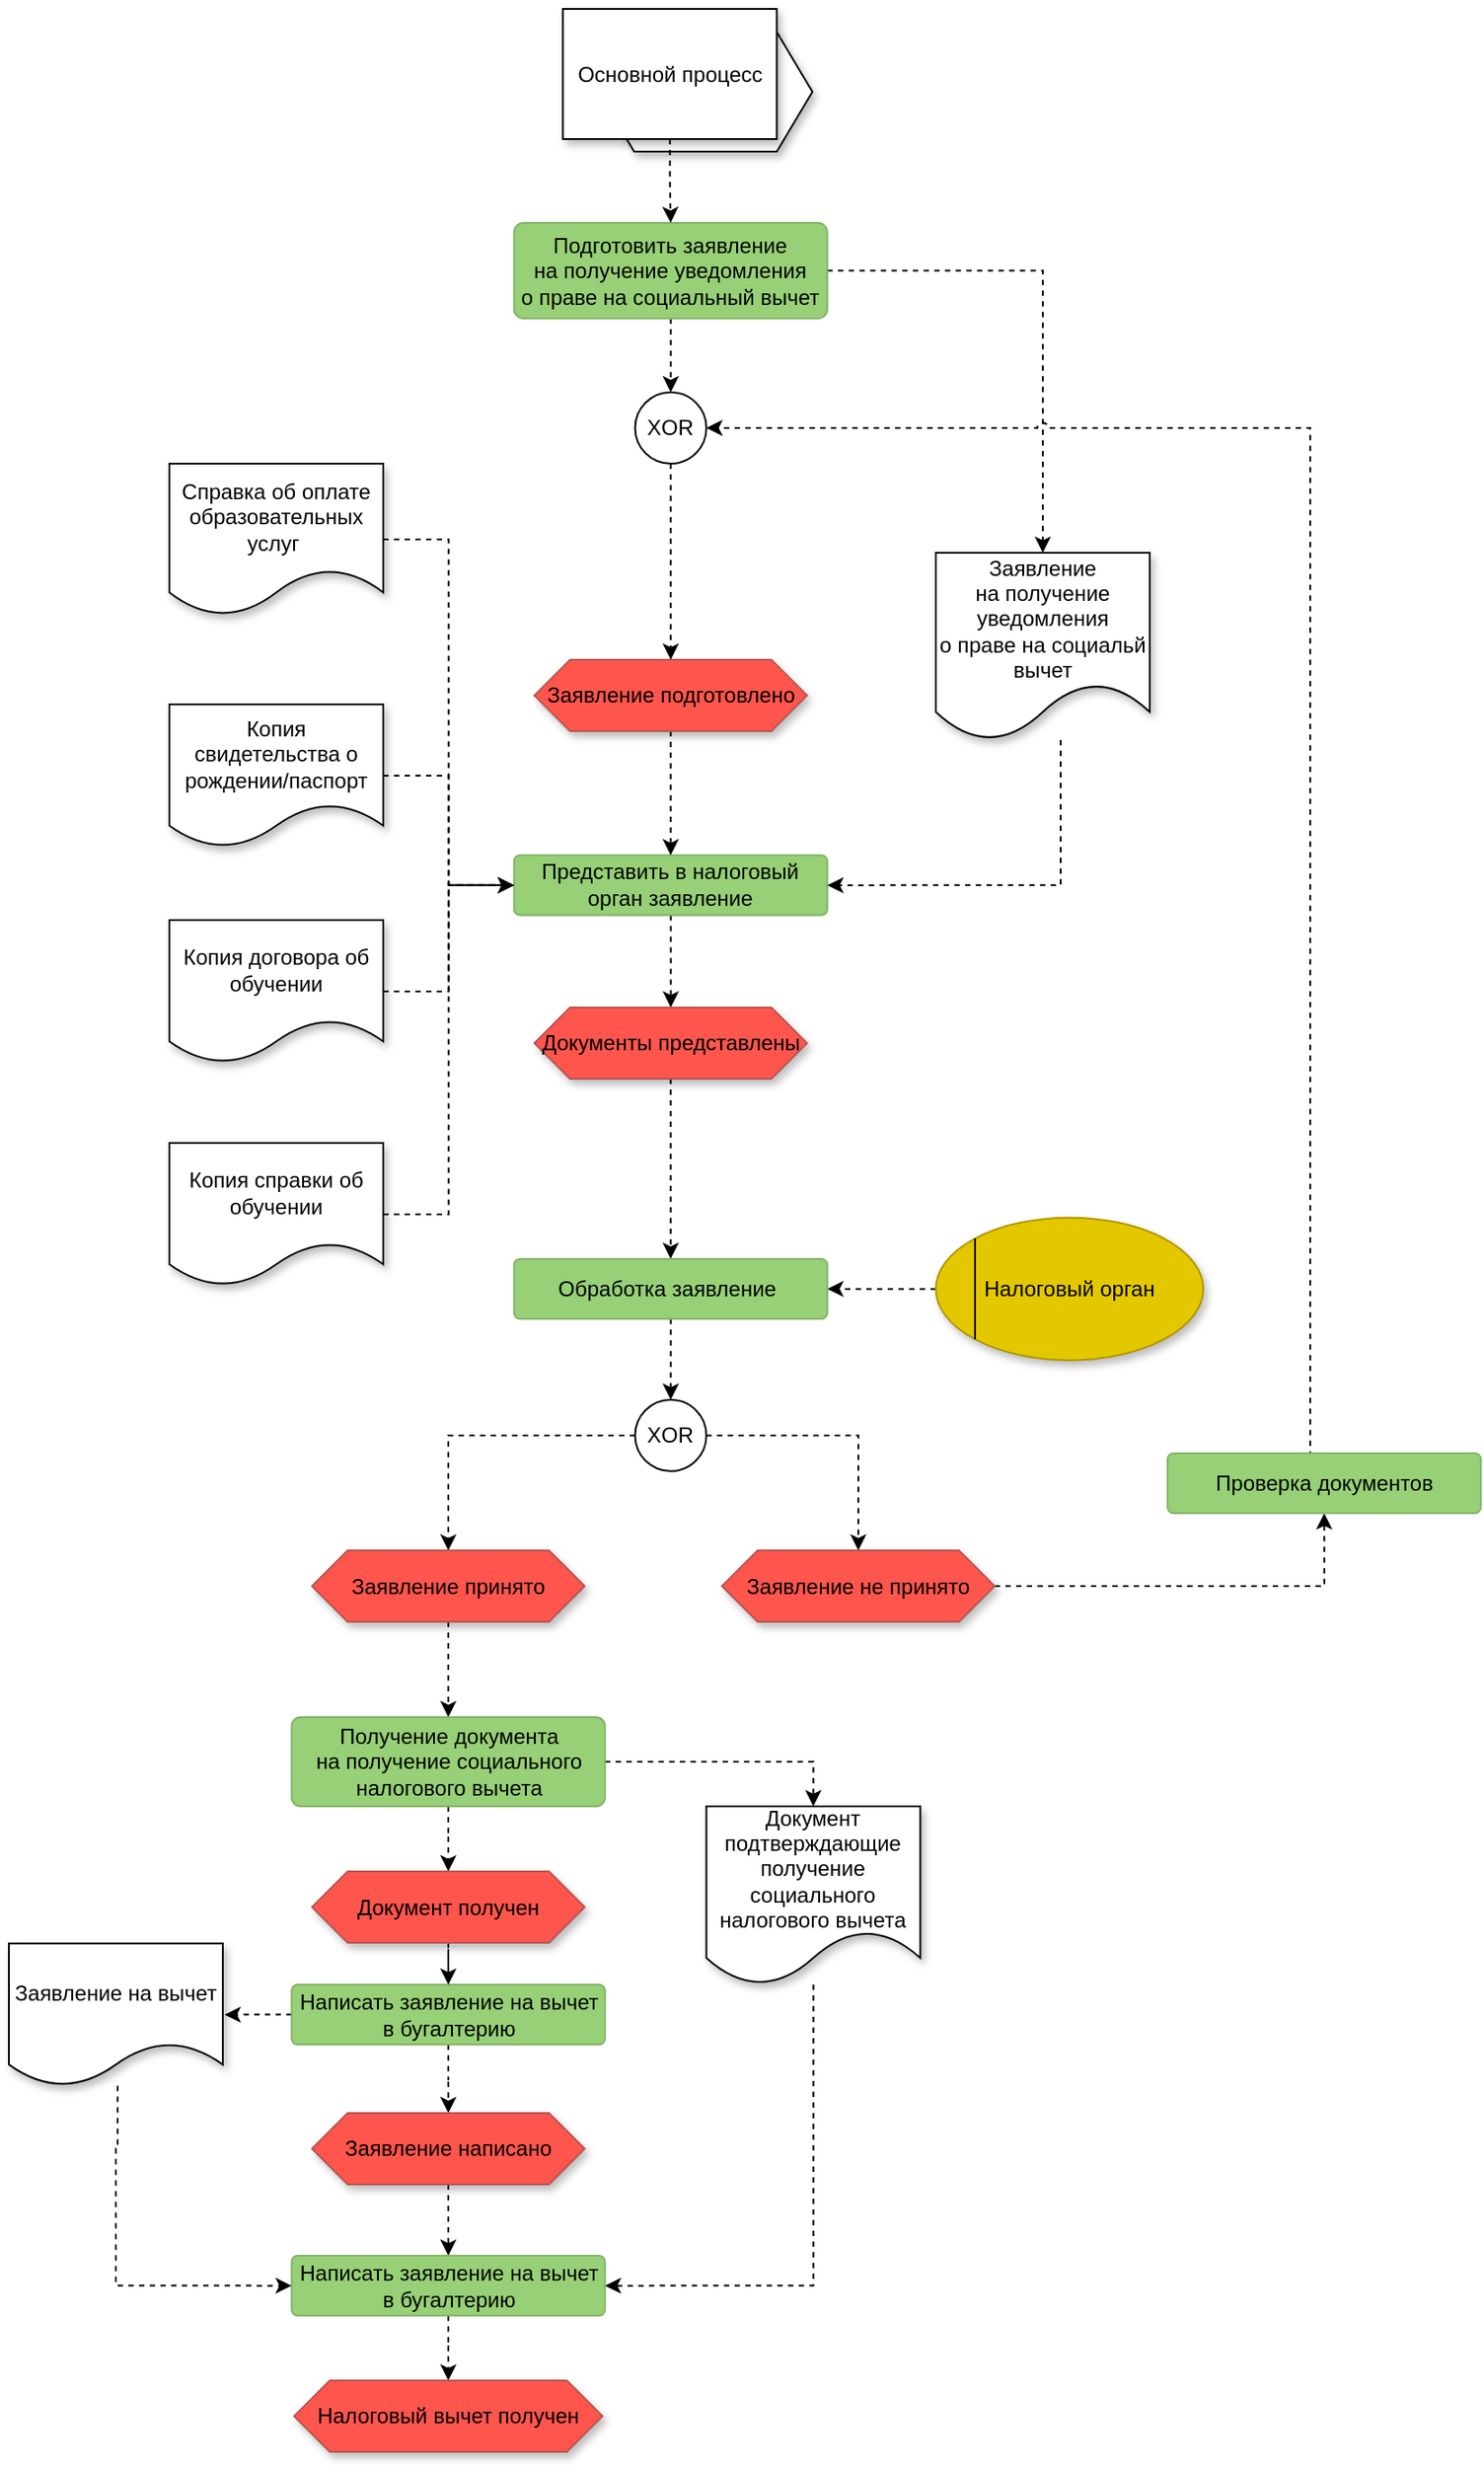 <mxfile version="20.8.16" type="device"><diagram name="Страница — 1" id="Iz-HPFrRvookkUTsKBIt"><mxGraphModel dx="379" dy="1871" grid="1" gridSize="10" guides="1" tooltips="1" connect="1" arrows="1" fold="1" page="1" pageScale="1" pageWidth="827" pageHeight="1169" math="0" shadow="0"><root><mxCell id="0"/><mxCell id="1" parent="0"/><mxCell id="tvUgkEQ9oorEayazKqwI-31" value="" style="group" parent="1" vertex="1" connectable="0"><mxGeometry x="1490.76" y="-540" width="140" height="80" as="geometry"/></mxCell><mxCell id="tvUgkEQ9oorEayazKqwI-32" value="" style="group" parent="tvUgkEQ9oorEayazKqwI-31" vertex="1" connectable="0"><mxGeometry width="140" height="80" as="geometry"/></mxCell><mxCell id="tvUgkEQ9oorEayazKqwI-33" value="" style="shape=hexagon;perimeter=hexagonPerimeter2;whiteSpace=wrap;html=1;fixedSize=1;shadow=1;" parent="tvUgkEQ9oorEayazKqwI-32" vertex="1"><mxGeometry x="20" y="13" width="120" height="67" as="geometry"/></mxCell><mxCell id="tvUgkEQ9oorEayazKqwI-34" value="Основной процесс" style="rounded=0;whiteSpace=wrap;html=1;shadow=1;" parent="tvUgkEQ9oorEayazKqwI-32" vertex="1"><mxGeometry width="120" height="73" as="geometry"/></mxCell><mxCell id="tvUgkEQ9oorEayazKqwI-52" style="edgeStyle=orthogonalEdgeStyle;rounded=0;orthogonalLoop=1;jettySize=auto;html=1;dashed=1;fontColor=#171717;endArrow=classic;endFill=1;" parent="1" source="tvUgkEQ9oorEayazKqwI-38" target="tvUgkEQ9oorEayazKqwI-160" edge="1"><mxGeometry relative="1" as="geometry"><mxPoint x="1552" y="74" as="targetPoint"/><Array as="points"/></mxGeometry></mxCell><mxCell id="tvUgkEQ9oorEayazKqwI-38" value="Представить в&amp;nbsp;налоговый орган заявление" style="rounded=1;arcSize=10;whiteSpace=wrap;html=1;align=center;fillColor=#97D077;strokeColor=#82b366;" parent="1" vertex="1"><mxGeometry x="1463.38" y="-65.37" width="175.75" height="33.63" as="geometry"/></mxCell><mxCell id="tvUgkEQ9oorEayazKqwI-188" style="edgeStyle=orthogonalEdgeStyle;rounded=0;orthogonalLoop=1;jettySize=auto;html=1;entryX=0.5;entryY=0;entryDx=0;entryDy=0;dashed=1;fontColor=#171717;endArrow=classic;endFill=1;" parent="1" source="tvUgkEQ9oorEayazKqwI-147" target="tvUgkEQ9oorEayazKqwI-187" edge="1"><mxGeometry relative="1" as="geometry"/></mxCell><mxCell id="tvUgkEQ9oorEayazKqwI-211" style="edgeStyle=orthogonalEdgeStyle;rounded=0;orthogonalLoop=1;jettySize=auto;html=1;entryX=0.5;entryY=0;entryDx=0;entryDy=0;dashed=1;fontColor=#171717;endArrow=classic;endFill=1;" parent="1" source="tvUgkEQ9oorEayazKqwI-147" target="tvUgkEQ9oorEayazKqwI-170" edge="1"><mxGeometry relative="1" as="geometry"/></mxCell><mxCell id="tvUgkEQ9oorEayazKqwI-147" value="Подготовить заявление на&amp;nbsp;получение уведомления о&amp;nbsp;праве на&amp;nbsp;социальный вычет" style="rounded=1;arcSize=10;whiteSpace=wrap;html=1;align=center;fillColor=#97D077;strokeColor=#82b366;" parent="1" vertex="1"><mxGeometry x="1463.38" y="-420" width="175.75" height="53.63" as="geometry"/></mxCell><mxCell id="tvUgkEQ9oorEayazKqwI-150" style="edgeStyle=orthogonalEdgeStyle;rounded=0;orthogonalLoop=1;jettySize=auto;html=1;entryX=0.5;entryY=0;entryDx=0;entryDy=0;dashed=1;fontColor=#171717;endArrow=classic;endFill=1;" parent="1" source="tvUgkEQ9oorEayazKqwI-148" target="tvUgkEQ9oorEayazKqwI-38" edge="1"><mxGeometry relative="1" as="geometry"/></mxCell><mxCell id="tvUgkEQ9oorEayazKqwI-148" value="Заявление подготовлено" style="shape=hexagon;perimeter=hexagonPerimeter2;whiteSpace=wrap;html=1;fixedSize=1;shadow=1;fillColor=#fe564d;strokeColor=#b85450;" parent="1" vertex="1"><mxGeometry x="1474.76" y="-175" width="153" height="40" as="geometry"/></mxCell><mxCell id="tvUgkEQ9oorEayazKqwI-155" style="edgeStyle=orthogonalEdgeStyle;rounded=0;orthogonalLoop=1;jettySize=auto;html=1;entryX=0;entryY=0.5;entryDx=0;entryDy=0;dashed=1;fontColor=#171717;endArrow=classic;endFill=1;" parent="1" source="tvUgkEQ9oorEayazKqwI-152" target="tvUgkEQ9oorEayazKqwI-38" edge="1"><mxGeometry relative="1" as="geometry"/></mxCell><mxCell id="tvUgkEQ9oorEayazKqwI-152" value="Копия договора об обучении" style="shape=document;whiteSpace=wrap;html=1;boundedLbl=1;shadow=1;labelBackgroundColor=none;" parent="1" vertex="1"><mxGeometry x="1270" y="-29" width="120" height="80" as="geometry"/></mxCell><mxCell id="tvUgkEQ9oorEayazKqwI-156" style="edgeStyle=orthogonalEdgeStyle;rounded=0;orthogonalLoop=1;jettySize=auto;html=1;entryX=0;entryY=0.5;entryDx=0;entryDy=0;dashed=1;fontColor=#171717;endArrow=classic;endFill=1;" parent="1" source="tvUgkEQ9oorEayazKqwI-153" target="tvUgkEQ9oorEayazKqwI-38" edge="1"><mxGeometry relative="1" as="geometry"/></mxCell><mxCell id="tvUgkEQ9oorEayazKqwI-153" value="Копия справки об обучении" style="shape=document;whiteSpace=wrap;html=1;boundedLbl=1;shadow=1;labelBackgroundColor=none;" parent="1" vertex="1"><mxGeometry x="1270" y="96" width="120" height="80" as="geometry"/></mxCell><mxCell id="tvUgkEQ9oorEayazKqwI-158" style="edgeStyle=orthogonalEdgeStyle;rounded=0;orthogonalLoop=1;jettySize=auto;html=1;entryX=0;entryY=0.5;entryDx=0;entryDy=0;dashed=1;fontColor=#171717;endArrow=classic;endFill=1;" parent="1" source="tvUgkEQ9oorEayazKqwI-157" target="tvUgkEQ9oorEayazKqwI-38" edge="1"><mxGeometry relative="1" as="geometry"/></mxCell><mxCell id="tvUgkEQ9oorEayazKqwI-157" value="Копия свидетельства о рождении/паспорт" style="shape=document;whiteSpace=wrap;html=1;boundedLbl=1;shadow=1;labelBackgroundColor=none;" parent="1" vertex="1"><mxGeometry x="1270" y="-150" width="120" height="80" as="geometry"/></mxCell><mxCell id="tvUgkEQ9oorEayazKqwI-161" style="edgeStyle=orthogonalEdgeStyle;rounded=0;orthogonalLoop=1;jettySize=auto;html=1;dashed=1;fontColor=#171717;endArrow=classic;endFill=1;entryX=0.5;entryY=0;entryDx=0;entryDy=0;" parent="1" source="tvUgkEQ9oorEayazKqwI-160" target="tvUgkEQ9oorEayazKqwI-166" edge="1"><mxGeometry relative="1" as="geometry"><mxPoint x="1552.13" y="135.5" as="targetPoint"/></mxGeometry></mxCell><mxCell id="tvUgkEQ9oorEayazKqwI-160" value="Документы представлены" style="shape=hexagon;perimeter=hexagonPerimeter2;whiteSpace=wrap;html=1;fixedSize=1;shadow=1;fillColor=#fe564d;strokeColor=#b85450;" parent="1" vertex="1"><mxGeometry x="1474.76" y="20" width="153" height="40" as="geometry"/></mxCell><mxCell id="tvUgkEQ9oorEayazKqwI-174" style="edgeStyle=orthogonalEdgeStyle;rounded=0;orthogonalLoop=1;jettySize=auto;html=1;entryX=0.5;entryY=0;entryDx=0;entryDy=0;dashed=1;fontColor=#171717;endArrow=classic;endFill=1;" parent="1" source="tvUgkEQ9oorEayazKqwI-162" target="tvUgkEQ9oorEayazKqwI-173" edge="1"><mxGeometry relative="1" as="geometry"/></mxCell><mxCell id="tvUgkEQ9oorEayazKqwI-177" style="edgeStyle=orthogonalEdgeStyle;rounded=0;orthogonalLoop=1;jettySize=auto;html=1;entryX=0.5;entryY=0;entryDx=0;entryDy=0;dashed=1;fontColor=#171717;endArrow=classic;endFill=1;" parent="1" source="tvUgkEQ9oorEayazKqwI-162" target="tvUgkEQ9oorEayazKqwI-176" edge="1"><mxGeometry relative="1" as="geometry"/></mxCell><mxCell id="tvUgkEQ9oorEayazKqwI-162" value="XOR" style="ellipse;whiteSpace=wrap;html=1;aspect=fixed;rotation=0;" parent="1" vertex="1"><mxGeometry x="1531.26" y="240" width="40" height="40" as="geometry"/></mxCell><mxCell id="tvUgkEQ9oorEayazKqwI-164" style="edgeStyle=orthogonalEdgeStyle;rounded=0;orthogonalLoop=1;jettySize=auto;html=1;dashed=1;fontColor=#171717;endArrow=classic;endFill=1;entryX=1;entryY=0.5;entryDx=0;entryDy=0;" parent="1" source="tvUgkEQ9oorEayazKqwI-163" target="tvUgkEQ9oorEayazKqwI-166" edge="1"><mxGeometry relative="1" as="geometry"/></mxCell><mxCell id="tvUgkEQ9oorEayazKqwI-163" value="Налоговый орган" style="ellipse;whiteSpace=wrap;html=1;shadow=1;fontColor=#000000;fillColor=#e3c800;strokeColor=#B09500;" parent="1" vertex="1"><mxGeometry x="1700" y="137.82" width="150" height="80" as="geometry"/></mxCell><mxCell id="tvUgkEQ9oorEayazKqwI-165" value="" style="endArrow=none;html=1;rounded=0;fontColor=#171717;entryX=0;entryY=0;entryDx=0;entryDy=0;exitX=0;exitY=1;exitDx=0;exitDy=0;" parent="1" source="tvUgkEQ9oorEayazKqwI-163" target="tvUgkEQ9oorEayazKqwI-163" edge="1"><mxGeometry width="50" height="50" relative="1" as="geometry"><mxPoint x="1420" y="80" as="sourcePoint"/><mxPoint x="1470" y="30" as="targetPoint"/></mxGeometry></mxCell><mxCell id="tvUgkEQ9oorEayazKqwI-168" style="edgeStyle=orthogonalEdgeStyle;rounded=0;orthogonalLoop=1;jettySize=auto;html=1;entryX=0.5;entryY=0;entryDx=0;entryDy=0;fontColor=#171717;endArrow=classic;endFill=1;dashed=1;" parent="1" source="tvUgkEQ9oorEayazKqwI-166" target="tvUgkEQ9oorEayazKqwI-162" edge="1"><mxGeometry relative="1" as="geometry"/></mxCell><mxCell id="tvUgkEQ9oorEayazKqwI-166" value="Обработка заявление&amp;nbsp;" style="rounded=1;arcSize=10;whiteSpace=wrap;html=1;align=center;fillColor=#97D077;strokeColor=#82b366;" parent="1" vertex="1"><mxGeometry x="1463.38" y="161" width="175.75" height="33.63" as="geometry"/></mxCell><mxCell id="tvUgkEQ9oorEayazKqwI-210" style="edgeStyle=orthogonalEdgeStyle;rounded=0;orthogonalLoop=1;jettySize=auto;html=1;dashed=1;fontColor=#171717;endArrow=classic;endFill=1;" parent="1" source="tvUgkEQ9oorEayazKqwI-170" target="tvUgkEQ9oorEayazKqwI-148" edge="1"><mxGeometry relative="1" as="geometry"/></mxCell><mxCell id="tvUgkEQ9oorEayazKqwI-170" value="XOR" style="ellipse;whiteSpace=wrap;html=1;aspect=fixed;rotation=0;" parent="1" vertex="1"><mxGeometry x="1531.27" y="-325" width="40" height="40" as="geometry"/></mxCell><mxCell id="tvUgkEQ9oorEayazKqwI-207" style="edgeStyle=orthogonalEdgeStyle;rounded=0;orthogonalLoop=1;jettySize=auto;html=1;entryX=0.5;entryY=1;entryDx=0;entryDy=0;dashed=1;fontColor=#171717;endArrow=classic;endFill=1;" parent="1" source="tvUgkEQ9oorEayazKqwI-173" target="tvUgkEQ9oorEayazKqwI-206" edge="1"><mxGeometry relative="1" as="geometry"><mxPoint x="1907.875" y="308.13" as="targetPoint"/></mxGeometry></mxCell><mxCell id="tvUgkEQ9oorEayazKqwI-173" value="Заявление не принято" style="shape=hexagon;perimeter=hexagonPerimeter2;whiteSpace=wrap;html=1;fixedSize=1;shadow=1;fillColor=#fe564d;strokeColor=#b85450;" parent="1" vertex="1"><mxGeometry x="1580" y="324.5" width="153" height="40" as="geometry"/></mxCell><mxCell id="tvUgkEQ9oorEayazKqwI-182" style="edgeStyle=orthogonalEdgeStyle;rounded=0;orthogonalLoop=1;jettySize=auto;html=1;entryX=0.5;entryY=0;entryDx=0;entryDy=0;dashed=1;fontColor=#171717;endArrow=classic;endFill=1;" parent="1" source="tvUgkEQ9oorEayazKqwI-176" target="tvUgkEQ9oorEayazKqwI-178" edge="1"><mxGeometry relative="1" as="geometry"/></mxCell><mxCell id="tvUgkEQ9oorEayazKqwI-176" value="Заявление принято" style="shape=hexagon;perimeter=hexagonPerimeter2;whiteSpace=wrap;html=1;fixedSize=1;shadow=1;fillColor=#fe564d;strokeColor=#b85450;" parent="1" vertex="1"><mxGeometry x="1350" y="324.5" width="153" height="40" as="geometry"/></mxCell><mxCell id="tvUgkEQ9oorEayazKqwI-181" style="edgeStyle=orthogonalEdgeStyle;rounded=0;orthogonalLoop=1;jettySize=auto;html=1;entryX=0.5;entryY=0;entryDx=0;entryDy=0;dashed=1;fontColor=#171717;endArrow=classic;endFill=1;" parent="1" source="tvUgkEQ9oorEayazKqwI-178" target="tvUgkEQ9oorEayazKqwI-180" edge="1"><mxGeometry relative="1" as="geometry"/></mxCell><mxCell id="tvUgkEQ9oorEayazKqwI-184" style="edgeStyle=orthogonalEdgeStyle;rounded=0;orthogonalLoop=1;jettySize=auto;html=1;entryX=0.5;entryY=0;entryDx=0;entryDy=0;dashed=1;fontColor=#171717;endArrow=classic;endFill=1;" parent="1" source="tvUgkEQ9oorEayazKqwI-178" target="tvUgkEQ9oorEayazKqwI-185" edge="1"><mxGeometry relative="1" as="geometry"/></mxCell><mxCell id="tvUgkEQ9oorEayazKqwI-178" value="Получение документа на&amp;nbsp;получение социального налогового вычета" style="rounded=1;arcSize=10;whiteSpace=wrap;html=1;align=center;fillColor=#97D077;strokeColor=#82b366;" parent="1" vertex="1"><mxGeometry x="1338.63" y="418" width="175.75" height="50" as="geometry"/></mxCell><mxCell id="tvUgkEQ9oorEayazKqwI-194" style="edgeStyle=orthogonalEdgeStyle;rounded=0;orthogonalLoop=1;jettySize=auto;html=1;entryX=0.5;entryY=0;entryDx=0;entryDy=0;dashed=1;fontColor=#171717;endArrow=classic;endFill=1;" parent="1" source="tvUgkEQ9oorEayazKqwI-179" target="tvUgkEQ9oorEayazKqwI-193" edge="1"><mxGeometry relative="1" as="geometry"/></mxCell><mxCell id="tvUgkEQ9oorEayazKqwI-202" style="edgeStyle=orthogonalEdgeStyle;rounded=0;orthogonalLoop=1;jettySize=auto;html=1;dashed=1;fontColor=#171717;endArrow=classic;endFill=1;" parent="1" source="tvUgkEQ9oorEayazKqwI-179" edge="1"><mxGeometry relative="1" as="geometry"><mxPoint x="1301" y="584.826" as="targetPoint"/></mxGeometry></mxCell><mxCell id="tvUgkEQ9oorEayazKqwI-179" value="Написать заявление на вычет в бугалтерию" style="rounded=1;arcSize=10;whiteSpace=wrap;html=1;align=center;fillColor=#97D077;strokeColor=#82b366;" parent="1" vertex="1"><mxGeometry x="1338.63" y="568" width="175.75" height="33.63" as="geometry"/></mxCell><mxCell id="tvUgkEQ9oorEayazKqwI-183" style="edgeStyle=orthogonalEdgeStyle;rounded=0;orthogonalLoop=1;jettySize=auto;html=1;dashed=1;fontColor=#171717;endArrow=classic;endFill=1;entryX=1;entryY=0.5;entryDx=0;entryDy=0;" parent="1" source="tvUgkEQ9oorEayazKqwI-180" target="tvUgkEQ9oorEayazKqwI-199" edge="1"><mxGeometry relative="1" as="geometry"><Array as="points"><mxPoint x="1631" y="737"/></Array></mxGeometry></mxCell><mxCell id="tvUgkEQ9oorEayazKqwI-180" value="Документ подтверждающие получение социального налогового вычета" style="shape=document;whiteSpace=wrap;html=1;boundedLbl=1;shadow=1;labelBackgroundColor=none;" parent="1" vertex="1"><mxGeometry x="1571.26" y="468" width="120" height="100" as="geometry"/></mxCell><mxCell id="tvUgkEQ9oorEayazKqwI-186" value="" style="edgeStyle=orthogonalEdgeStyle;rounded=0;orthogonalLoop=1;jettySize=auto;html=1;dashed=1;fontColor=#171717;endArrow=classic;endFill=1;" parent="1" source="tvUgkEQ9oorEayazKqwI-185" target="tvUgkEQ9oorEayazKqwI-179" edge="1"><mxGeometry relative="1" as="geometry"/></mxCell><mxCell id="tvUgkEQ9oorEayazKqwI-185" value="Документ получен" style="shape=hexagon;perimeter=hexagonPerimeter2;whiteSpace=wrap;html=1;fixedSize=1;shadow=1;fillColor=#fe564d;strokeColor=#b85450;" parent="1" vertex="1"><mxGeometry x="1350.01" y="504.5" width="153" height="40" as="geometry"/></mxCell><mxCell id="tvUgkEQ9oorEayazKqwI-189" style="edgeStyle=orthogonalEdgeStyle;rounded=0;orthogonalLoop=1;jettySize=auto;html=1;entryX=1;entryY=0.5;entryDx=0;entryDy=0;dashed=1;fontColor=#171717;endArrow=classic;endFill=1;" parent="1" source="tvUgkEQ9oorEayazKqwI-187" target="tvUgkEQ9oorEayazKqwI-38" edge="1"><mxGeometry relative="1" as="geometry"><Array as="points"><mxPoint x="1770" y="-49"/></Array></mxGeometry></mxCell><mxCell id="tvUgkEQ9oorEayazKqwI-187" value="Заявление на&amp;nbsp;получение уведомления о&amp;nbsp;праве на&amp;nbsp;социальй вычет" style="shape=document;whiteSpace=wrap;html=1;boundedLbl=1;shadow=1;labelBackgroundColor=none;" parent="1" vertex="1"><mxGeometry x="1700" y="-235" width="120" height="105" as="geometry"/></mxCell><mxCell id="tvUgkEQ9oorEayazKqwI-192" style="edgeStyle=orthogonalEdgeStyle;rounded=0;orthogonalLoop=1;jettySize=auto;html=1;entryX=0;entryY=0.5;entryDx=0;entryDy=0;dashed=1;fontColor=#171717;endArrow=classic;endFill=1;" parent="1" source="tvUgkEQ9oorEayazKqwI-190" target="tvUgkEQ9oorEayazKqwI-38" edge="1"><mxGeometry relative="1" as="geometry"/></mxCell><mxCell id="tvUgkEQ9oorEayazKqwI-190" value="Справка об&amp;nbsp;оплате образовательных услуг&amp;nbsp;" style="shape=document;whiteSpace=wrap;html=1;boundedLbl=1;shadow=1;" parent="1" vertex="1"><mxGeometry x="1270" y="-285" width="120" height="85" as="geometry"/></mxCell><mxCell id="tvUgkEQ9oorEayazKqwI-200" style="edgeStyle=orthogonalEdgeStyle;rounded=0;orthogonalLoop=1;jettySize=auto;html=1;dashed=1;fontColor=#171717;endArrow=classic;endFill=1;" parent="1" source="tvUgkEQ9oorEayazKqwI-193" target="tvUgkEQ9oorEayazKqwI-199" edge="1"><mxGeometry relative="1" as="geometry"/></mxCell><mxCell id="tvUgkEQ9oorEayazKqwI-193" value="Заявление написано" style="shape=hexagon;perimeter=hexagonPerimeter2;whiteSpace=wrap;html=1;fixedSize=1;shadow=1;fillColor=#fe564d;strokeColor=#b85450;" parent="1" vertex="1"><mxGeometry x="1350" y="640" width="153" height="40" as="geometry"/></mxCell><mxCell id="tvUgkEQ9oorEayazKqwI-205" style="edgeStyle=orthogonalEdgeStyle;rounded=0;orthogonalLoop=1;jettySize=auto;html=1;entryX=0.5;entryY=0;entryDx=0;entryDy=0;dashed=1;fontColor=#171717;endArrow=classic;endFill=1;" parent="1" source="tvUgkEQ9oorEayazKqwI-199" target="tvUgkEQ9oorEayazKqwI-204" edge="1"><mxGeometry relative="1" as="geometry"/></mxCell><mxCell id="tvUgkEQ9oorEayazKqwI-199" value="Написать заявление на вычет в бугалтерию" style="rounded=1;arcSize=10;whiteSpace=wrap;html=1;align=center;fillColor=#97D077;strokeColor=#82b366;" parent="1" vertex="1"><mxGeometry x="1338.63" y="720" width="175.75" height="33.63" as="geometry"/></mxCell><mxCell id="tvUgkEQ9oorEayazKqwI-203" style="edgeStyle=orthogonalEdgeStyle;rounded=0;orthogonalLoop=1;jettySize=auto;html=1;entryX=0;entryY=0.5;entryDx=0;entryDy=0;dashed=1;fontColor=#171717;endArrow=classic;endFill=1;" parent="1" target="tvUgkEQ9oorEayazKqwI-199" edge="1"><mxGeometry relative="1" as="geometry"><mxPoint x="1241" y="624.81" as="sourcePoint"/><Array as="points"><mxPoint x="1241" y="660"/><mxPoint x="1240" y="660"/><mxPoint x="1240" y="737"/></Array></mxGeometry></mxCell><mxCell id="tvUgkEQ9oorEayazKqwI-201" value="Заявление на вычет" style="shape=document;whiteSpace=wrap;html=1;boundedLbl=1;shadow=1;labelBackgroundColor=none;" parent="1" vertex="1"><mxGeometry x="1180" y="544.82" width="120" height="80" as="geometry"/></mxCell><mxCell id="tvUgkEQ9oorEayazKqwI-204" value="Налоговый вычет получен" style="shape=hexagon;perimeter=hexagonPerimeter2;whiteSpace=wrap;html=1;fixedSize=1;shadow=1;fillColor=#fe564d;strokeColor=#b85450;" parent="1" vertex="1"><mxGeometry x="1340" y="790" width="173" height="40" as="geometry"/></mxCell><mxCell id="tvUgkEQ9oorEayazKqwI-209" style="edgeStyle=orthogonalEdgeStyle;rounded=0;orthogonalLoop=1;jettySize=auto;html=1;entryX=1;entryY=0.5;entryDx=0;entryDy=0;dashed=1;fontColor=#171717;endArrow=classic;endFill=1;jumpStyle=arc;exitX=0.5;exitY=0;exitDx=0;exitDy=0;" parent="1" source="tvUgkEQ9oorEayazKqwI-206" target="tvUgkEQ9oorEayazKqwI-170" edge="1"><mxGeometry relative="1" as="geometry"><mxPoint x="1910" y="274.5" as="sourcePoint"/><Array as="points"><mxPoint x="1910" y="270"/><mxPoint x="1910" y="-305"/></Array></mxGeometry></mxCell><mxCell id="tvUgkEQ9oorEayazKqwI-206" value="Проверка документов" style="rounded=1;arcSize=10;whiteSpace=wrap;html=1;align=center;fillColor=#97D077;strokeColor=#82b366;" parent="1" vertex="1"><mxGeometry x="1830" y="270" width="175.75" height="33.63" as="geometry"/></mxCell><mxCell id="tvUgkEQ9oorEayazKqwI-212" style="edgeStyle=orthogonalEdgeStyle;rounded=0;orthogonalLoop=1;jettySize=auto;html=1;entryX=0.5;entryY=0;entryDx=0;entryDy=0;dashed=1;fontColor=#171717;endArrow=classic;endFill=1;" parent="1" source="tvUgkEQ9oorEayazKqwI-34" target="tvUgkEQ9oorEayazKqwI-147" edge="1"><mxGeometry relative="1" as="geometry"/></mxCell></root></mxGraphModel></diagram></mxfile>